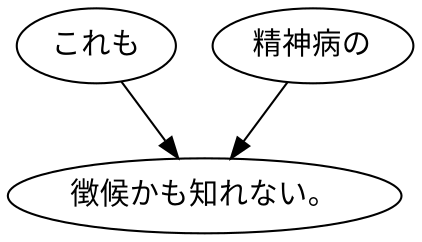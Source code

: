 digraph graph5633 {
	node0 [label="これも"];
	node1 [label="精神病の"];
	node2 [label="徴候かも知れない。"];
	node0 -> node2;
	node1 -> node2;
}
